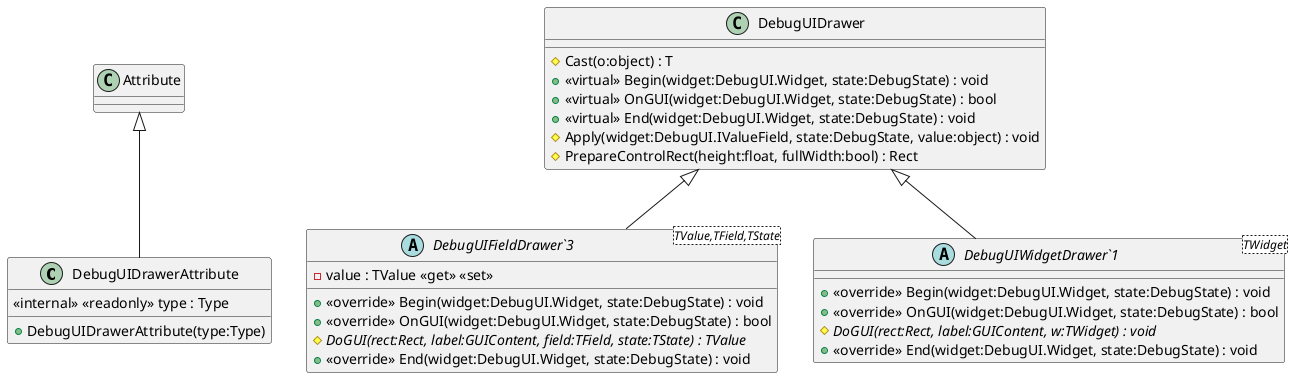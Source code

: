 @startuml
class DebugUIDrawerAttribute {
    <<internal>> <<readonly>> type : Type
    + DebugUIDrawerAttribute(type:Type)
}
class DebugUIDrawer {
    # Cast(o:object) : T
    + <<virtual>> Begin(widget:DebugUI.Widget, state:DebugState) : void
    + <<virtual>> OnGUI(widget:DebugUI.Widget, state:DebugState) : bool
    + <<virtual>> End(widget:DebugUI.Widget, state:DebugState) : void
    # Apply(widget:DebugUI.IValueField, state:DebugState, value:object) : void
    # PrepareControlRect(height:float, fullWidth:bool) : Rect
}
abstract class "DebugUIFieldDrawer`3"<TValue,TField,TState> {
    - value : TValue <<get>> <<set>>
    + <<override>> Begin(widget:DebugUI.Widget, state:DebugState) : void
    + <<override>> OnGUI(widget:DebugUI.Widget, state:DebugState) : bool
    # {abstract} DoGUI(rect:Rect, label:GUIContent, field:TField, state:TState) : TValue
    + <<override>> End(widget:DebugUI.Widget, state:DebugState) : void
}
abstract class "DebugUIWidgetDrawer`1"<TWidget> {
    + <<override>> Begin(widget:DebugUI.Widget, state:DebugState) : void
    + <<override>> OnGUI(widget:DebugUI.Widget, state:DebugState) : bool
    # {abstract} DoGUI(rect:Rect, label:GUIContent, w:TWidget) : void
    + <<override>> End(widget:DebugUI.Widget, state:DebugState) : void
}
Attribute <|-- DebugUIDrawerAttribute
DebugUIDrawer <|-- "DebugUIFieldDrawer`3"
DebugUIDrawer <|-- "DebugUIWidgetDrawer`1"
@enduml
